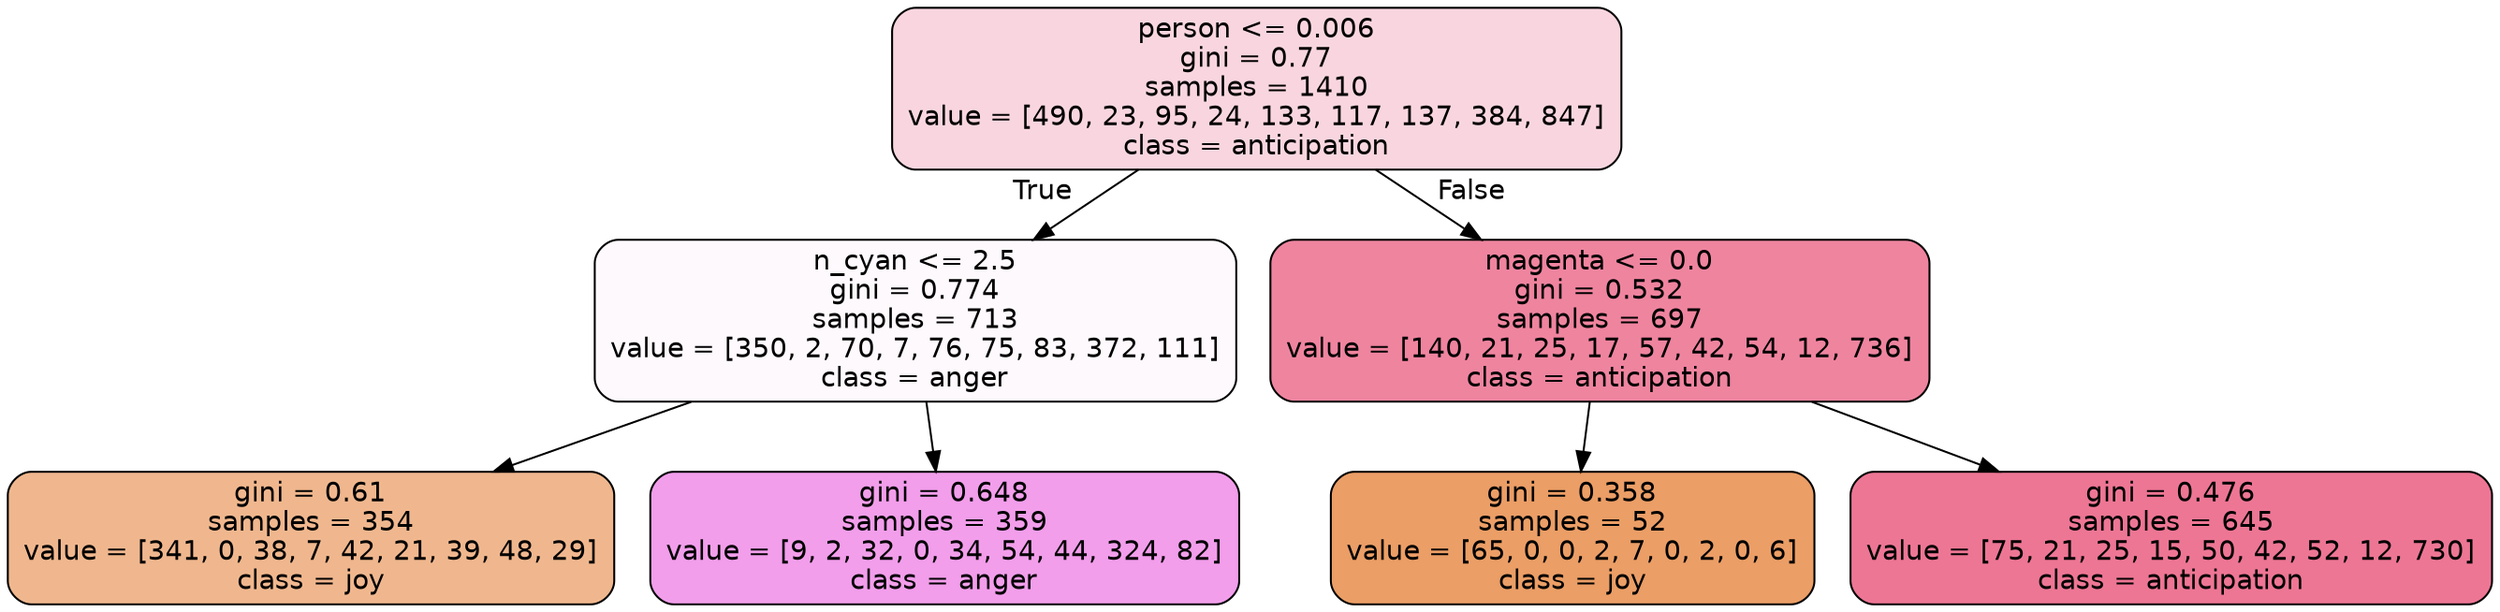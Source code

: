digraph Tree {
node [shape=box, style="filled, rounded", color="black", fontname=helvetica] ;
edge [fontname=helvetica] ;
0 [label="person <= 0.006\ngini = 0.77\nsamples = 1410\nvalue = [490, 23, 95, 24, 133, 117, 137, 384, 847]\nclass = anticipation", fillcolor="#e5396434"] ;
1 [label="n_cyan <= 2.5\ngini = 0.774\nsamples = 713\nvalue = [350, 2, 70, 7, 76, 75, 83, 372, 111]\nclass = anger", fillcolor="#e539d707"] ;
0 -> 1 [labeldistance=2.5, labelangle=45, headlabel="True"] ;
2 [label="gini = 0.61\nsamples = 354\nvalue = [341, 0, 38, 7, 42, 21, 39, 48, 29]\nclass = joy", fillcolor="#e5813991"] ;
1 -> 2 ;
3 [label="gini = 0.648\nsamples = 359\nvalue = [9, 2, 32, 0, 34, 54, 44, 324, 82]\nclass = anger", fillcolor="#e539d77c"] ;
1 -> 3 ;
4 [label="magenta <= 0.0\ngini = 0.532\nsamples = 697\nvalue = [140, 21, 25, 17, 57, 42, 54, 12, 736]\nclass = anticipation", fillcolor="#e539649e"] ;
0 -> 4 [labeldistance=2.5, labelangle=-45, headlabel="False"] ;
5 [label="gini = 0.358\nsamples = 52\nvalue = [65, 0, 0, 2, 7, 0, 2, 0, 6]\nclass = joy", fillcolor="#e58139c5"] ;
4 -> 5 ;
6 [label="gini = 0.476\nsamples = 645\nvalue = [75, 21, 25, 15, 50, 42, 52, 12, 730]\nclass = anticipation", fillcolor="#e53964b0"] ;
4 -> 6 ;
}